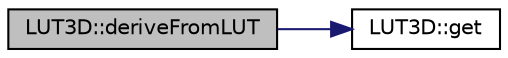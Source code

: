 digraph "LUT3D::deriveFromLUT"
{
 // INTERACTIVE_SVG=YES
  edge [fontname="Helvetica",fontsize="10",labelfontname="Helvetica",labelfontsize="10"];
  node [fontname="Helvetica",fontsize="10",shape=record];
  rankdir="LR";
  Node1 [label="LUT3D::deriveFromLUT",height=0.2,width=0.4,color="black", fillcolor="grey75", style="filled", fontcolor="black"];
  Node1 -> Node2 [color="midnightblue",fontsize="10",style="solid",fontname="Helvetica"];
  Node2 [label="LUT3D::get",height=0.2,width=0.4,color="black", fillcolor="white", style="filled",URL="$d7/d15/class_l_u_t3_d.html#ac6398502d77dc9be22ddc99c02b8b6ad"];
}
